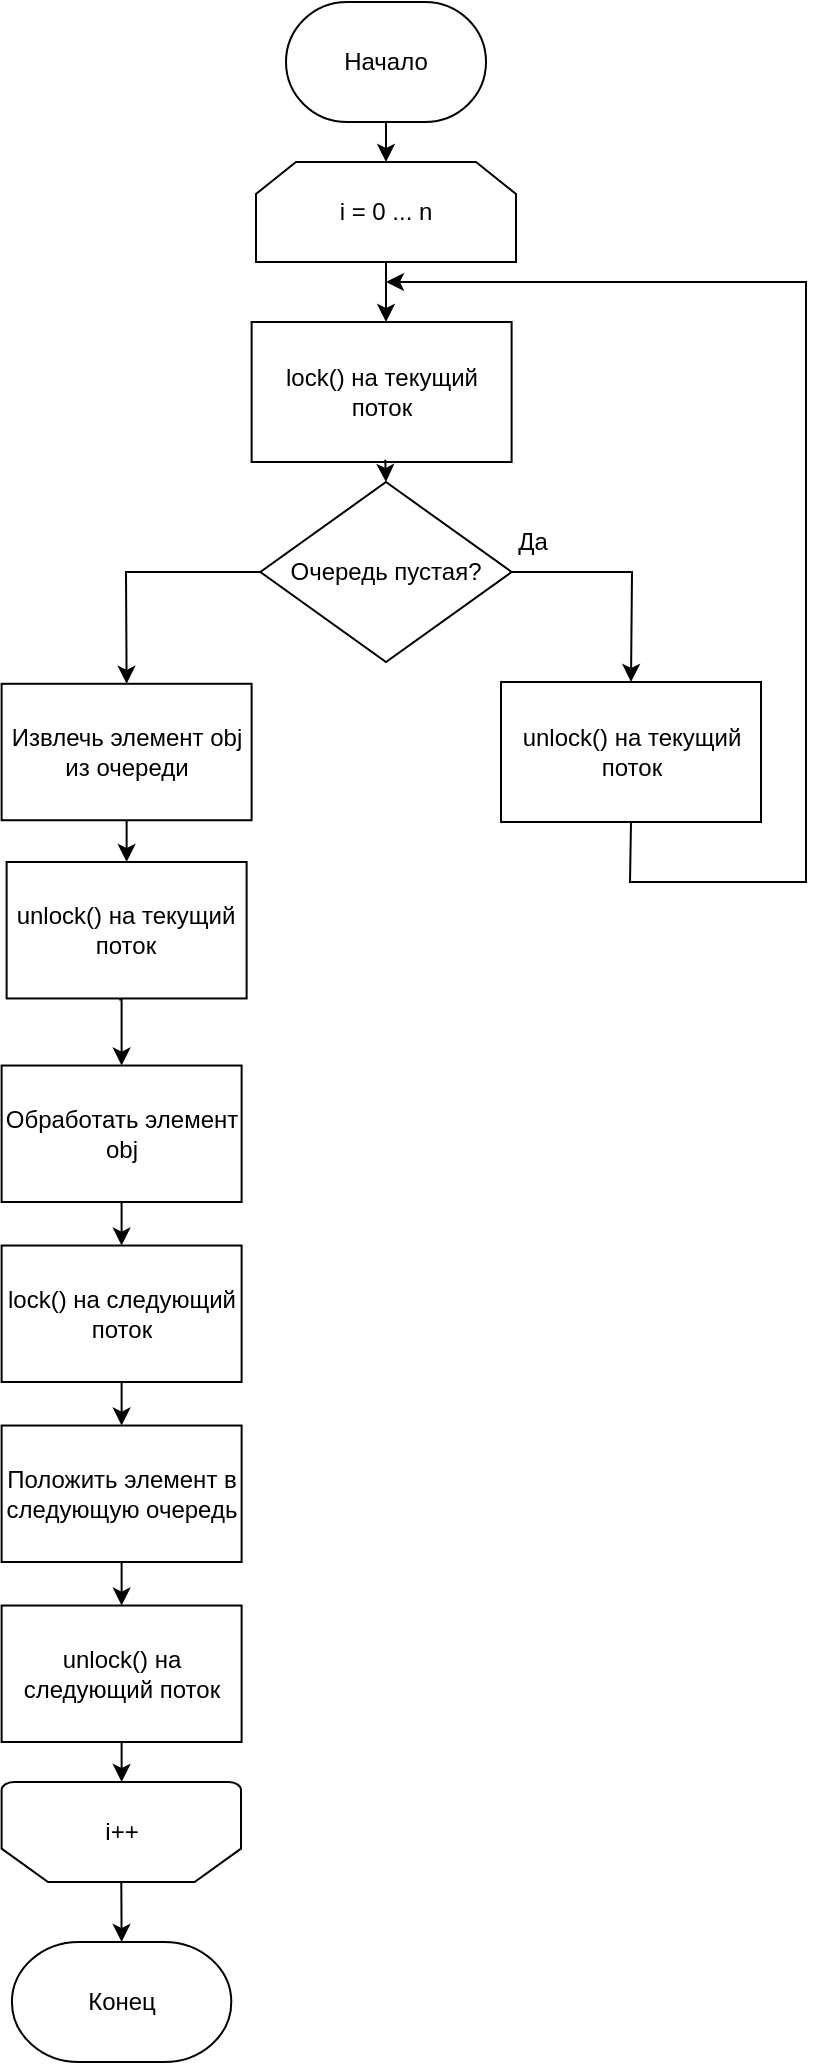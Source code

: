 <mxfile version="15.7.3" type="device"><diagram id="Wb2BBjr3Dzr1t_G7d8gv" name="Page-1"><mxGraphModel dx="3062" dy="2050" grid="1" gridSize="10" guides="1" tooltips="1" connect="1" arrows="1" fold="1" page="1" pageScale="1" pageWidth="850" pageHeight="1100" math="0" shadow="0"><root><mxCell id="0"/><mxCell id="1" parent="0"/><mxCell id="abtwpxzCW47OpBbO4u5y-4" style="edgeStyle=orthogonalEdgeStyle;rounded=0;orthogonalLoop=1;jettySize=auto;html=1;exitX=0.5;exitY=1;exitDx=0;exitDy=0;exitPerimeter=0;entryX=0.5;entryY=0;entryDx=0;entryDy=0;strokeWidth=1;" parent="1" source="abtwpxzCW47OpBbO4u5y-1" edge="1"><mxGeometry relative="1" as="geometry"><mxPoint x="110.0" y="120" as="targetPoint"/></mxGeometry></mxCell><mxCell id="abtwpxzCW47OpBbO4u5y-1" value="Начало" style="strokeWidth=1;html=1;shape=mxgraph.flowchart.terminator;whiteSpace=wrap;rounded=0;" parent="1" vertex="1"><mxGeometry x="60" y="40" width="100" height="60" as="geometry"/></mxCell><mxCell id="abtwpxzCW47OpBbO4u5y-2" value="unlock() на текущий поток" style="rounded=0;whiteSpace=wrap;html=1;absoluteArcSize=1;arcSize=14;strokeWidth=1;" parent="1" vertex="1"><mxGeometry x="167.5" y="380" width="130" height="70" as="geometry"/></mxCell><mxCell id="abtwpxzCW47OpBbO4u5y-7" value="Да" style="text;html=1;align=center;verticalAlign=middle;resizable=0;points=[];autosize=1;strokeWidth=1;" parent="1" vertex="1"><mxGeometry x="167.5" y="300" width="30" height="20" as="geometry"/></mxCell><mxCell id="abtwpxzCW47OpBbO4u5y-11" value="lock() на текущий поток" style="rounded=0;whiteSpace=wrap;html=1;absoluteArcSize=1;arcSize=14;strokeWidth=1;" parent="1" vertex="1"><mxGeometry x="42.81" y="200" width="130" height="70" as="geometry"/></mxCell><mxCell id="abtwpxzCW47OpBbO4u5y-13" value="Очередь пустая?" style="strokeWidth=1;html=1;shape=mxgraph.flowchart.decision;whiteSpace=wrap;" parent="1" vertex="1"><mxGeometry x="47.18" y="280" width="125.63" height="90" as="geometry"/></mxCell><mxCell id="WVJnyufsJOH9yGscEznF-1" value="i = 0 ... n" style="shape=loopLimit;whiteSpace=wrap;html=1;strokeWidth=1;" parent="1" vertex="1"><mxGeometry x="45" y="120" width="130" height="50" as="geometry"/></mxCell><mxCell id="WVJnyufsJOH9yGscEznF-2" value="" style="endArrow=classic;html=1;rounded=0;strokeWidth=1;exitX=1;exitY=0.5;exitDx=0;exitDy=0;exitPerimeter=0;entryX=0.5;entryY=0;entryDx=0;entryDy=0;" parent="1" source="abtwpxzCW47OpBbO4u5y-13" target="abtwpxzCW47OpBbO4u5y-2" edge="1"><mxGeometry width="50" height="50" relative="1" as="geometry"><mxPoint x="230" y="340" as="sourcePoint"/><mxPoint x="250" y="320" as="targetPoint"/><Array as="points"><mxPoint x="233" y="325"/></Array></mxGeometry></mxCell><mxCell id="WVJnyufsJOH9yGscEznF-4" value="" style="endArrow=classic;html=1;rounded=0;strokeWidth=1;exitX=0.5;exitY=1;exitDx=0;exitDy=0;" parent="1" source="WVJnyufsJOH9yGscEznF-1" edge="1"><mxGeometry width="50" height="50" relative="1" as="geometry"><mxPoint x="-20" y="240" as="sourcePoint"/><mxPoint x="110" y="200" as="targetPoint"/></mxGeometry></mxCell><mxCell id="WVJnyufsJOH9yGscEznF-5" value="" style="endArrow=classic;html=1;rounded=0;strokeWidth=1;exitX=0.514;exitY=0.984;exitDx=0;exitDy=0;entryX=0.5;entryY=0;entryDx=0;entryDy=0;entryPerimeter=0;exitPerimeter=0;" parent="1" source="abtwpxzCW47OpBbO4u5y-11" target="abtwpxzCW47OpBbO4u5y-13" edge="1"><mxGeometry width="50" height="50" relative="1" as="geometry"><mxPoint x="120" y="300" as="sourcePoint"/><mxPoint x="170" y="250" as="targetPoint"/></mxGeometry></mxCell><mxCell id="WVJnyufsJOH9yGscEznF-6" value="" style="endArrow=classic;html=1;rounded=0;strokeWidth=1;exitX=0.5;exitY=1;exitDx=0;exitDy=0;" parent="1" source="abtwpxzCW47OpBbO4u5y-2" edge="1"><mxGeometry width="50" height="50" relative="1" as="geometry"><mxPoint x="250" y="520" as="sourcePoint"/><mxPoint x="110" y="180" as="targetPoint"/><Array as="points"><mxPoint x="232" y="480"/><mxPoint x="280" y="480"/><mxPoint x="320" y="480"/><mxPoint x="320" y="180"/></Array></mxGeometry></mxCell><mxCell id="WVJnyufsJOH9yGscEznF-9" style="edgeStyle=orthogonalEdgeStyle;rounded=0;orthogonalLoop=1;jettySize=auto;html=1;exitX=0.5;exitY=1;exitDx=0;exitDy=0;entryX=0.5;entryY=0;entryDx=0;entryDy=0;strokeWidth=1;" parent="1" source="WVJnyufsJOH9yGscEznF-10" target="WVJnyufsJOH9yGscEznF-20" edge="1"><mxGeometry relative="1" as="geometry"/></mxCell><mxCell id="WVJnyufsJOH9yGscEznF-10" value="Извлечь элемент obj из очереди" style="rounded=0;whiteSpace=wrap;html=1;absoluteArcSize=1;arcSize=14;strokeWidth=1;" parent="1" vertex="1"><mxGeometry x="-82.19" y="380.89" width="125" height="68.23" as="geometry"/></mxCell><mxCell id="WVJnyufsJOH9yGscEznF-11" style="edgeStyle=orthogonalEdgeStyle;rounded=0;orthogonalLoop=1;jettySize=auto;html=1;exitX=0.5;exitY=1;exitDx=0;exitDy=0;strokeWidth=1;" parent="1" source="WVJnyufsJOH9yGscEznF-12" target="WVJnyufsJOH9yGscEznF-14" edge="1"><mxGeometry relative="1" as="geometry"/></mxCell><mxCell id="WVJnyufsJOH9yGscEznF-12" value="Обработать элемент&lt;br&gt;obj" style="rounded=0;whiteSpace=wrap;html=1;absoluteArcSize=1;arcSize=14;strokeWidth=1;" parent="1" vertex="1"><mxGeometry x="-82.19" y="571.77" width="120" height="68.23" as="geometry"/></mxCell><mxCell id="WVJnyufsJOH9yGscEznF-13" style="edgeStyle=orthogonalEdgeStyle;rounded=0;orthogonalLoop=1;jettySize=auto;html=1;exitX=0.5;exitY=1;exitDx=0;exitDy=0;entryX=0.5;entryY=0;entryDx=0;entryDy=0;strokeWidth=1;" parent="1" source="WVJnyufsJOH9yGscEznF-14" target="WVJnyufsJOH9yGscEznF-16" edge="1"><mxGeometry relative="1" as="geometry"/></mxCell><mxCell id="WVJnyufsJOH9yGscEznF-14" value="lock() на следующий поток" style="rounded=0;whiteSpace=wrap;html=1;absoluteArcSize=1;arcSize=14;strokeWidth=1;" parent="1" vertex="1"><mxGeometry x="-82.19" y="661.77" width="120" height="68.23" as="geometry"/></mxCell><mxCell id="WVJnyufsJOH9yGscEznF-15" style="edgeStyle=orthogonalEdgeStyle;rounded=0;orthogonalLoop=1;jettySize=auto;html=1;exitX=0.5;exitY=1;exitDx=0;exitDy=0;entryX=0.5;entryY=0;entryDx=0;entryDy=0;strokeWidth=1;" parent="1" source="WVJnyufsJOH9yGscEznF-16" target="WVJnyufsJOH9yGscEznF-18" edge="1"><mxGeometry relative="1" as="geometry"/></mxCell><mxCell id="WVJnyufsJOH9yGscEznF-16" value="Положить элемент в следующую очередь" style="rounded=0;whiteSpace=wrap;html=1;absoluteArcSize=1;arcSize=14;strokeWidth=1;" parent="1" vertex="1"><mxGeometry x="-82.19" y="751.77" width="120" height="68.23" as="geometry"/></mxCell><mxCell id="WVJnyufsJOH9yGscEznF-17" style="edgeStyle=orthogonalEdgeStyle;rounded=0;orthogonalLoop=1;jettySize=auto;html=1;exitX=0.5;exitY=1;exitDx=0;exitDy=0;entryX=0.5;entryY=0;entryDx=0;entryDy=0;strokeWidth=1;" parent="1" source="WVJnyufsJOH9yGscEznF-18" edge="1"><mxGeometry relative="1" as="geometry"><mxPoint x="-22.19" y="930" as="targetPoint"/></mxGeometry></mxCell><mxCell id="WVJnyufsJOH9yGscEznF-18" value="unlock() на следующий поток" style="rounded=0;whiteSpace=wrap;html=1;absoluteArcSize=1;arcSize=14;strokeWidth=1;" parent="1" vertex="1"><mxGeometry x="-82.19" y="841.77" width="120" height="68.23" as="geometry"/></mxCell><mxCell id="WVJnyufsJOH9yGscEznF-19" style="edgeStyle=orthogonalEdgeStyle;rounded=0;orthogonalLoop=1;jettySize=auto;html=1;exitX=0.469;exitY=1.008;exitDx=0;exitDy=0;entryX=0.5;entryY=0;entryDx=0;entryDy=0;exitPerimeter=0;strokeWidth=1;" parent="1" source="WVJnyufsJOH9yGscEznF-20" target="WVJnyufsJOH9yGscEznF-12" edge="1"><mxGeometry relative="1" as="geometry"><mxPoint x="-19.69" y="560" as="sourcePoint"/></mxGeometry></mxCell><mxCell id="WVJnyufsJOH9yGscEznF-20" value="unlock() на текущий поток" style="rounded=0;whiteSpace=wrap;html=1;absoluteArcSize=1;arcSize=14;strokeWidth=1;" parent="1" vertex="1"><mxGeometry x="-79.69" y="470" width="120" height="68.23" as="geometry"/></mxCell><mxCell id="WVJnyufsJOH9yGscEznF-21" value="" style="endArrow=classic;html=1;rounded=0;strokeWidth=1;exitX=0;exitY=0.5;exitDx=0;exitDy=0;exitPerimeter=0;entryX=0.5;entryY=0;entryDx=0;entryDy=0;" parent="1" source="abtwpxzCW47OpBbO4u5y-13" target="WVJnyufsJOH9yGscEznF-10" edge="1"><mxGeometry width="50" height="50" relative="1" as="geometry"><mxPoint y="360" as="sourcePoint"/><mxPoint x="50" y="310" as="targetPoint"/><Array as="points"><mxPoint x="-20" y="325"/></Array></mxGeometry></mxCell><mxCell id="WVJnyufsJOH9yGscEznF-23" value="i++" style="strokeWidth=1;html=1;shape=mxgraph.flowchart.loop_limit;whiteSpace=wrap;direction=west;" parent="1" vertex="1"><mxGeometry x="-82.19" y="930" width="119.69" height="50" as="geometry"/></mxCell><mxCell id="W19sfAqK1Muk-gGahNn4-1" value="Конец" style="strokeWidth=1;html=1;shape=mxgraph.flowchart.terminator;whiteSpace=wrap;rounded=0;" vertex="1" parent="1"><mxGeometry x="-77.04" y="1010" width="109.69" height="60" as="geometry"/></mxCell><mxCell id="W19sfAqK1Muk-gGahNn4-2" value="" style="endArrow=classic;html=1;rounded=0;exitX=0.5;exitY=0;exitDx=0;exitDy=0;exitPerimeter=0;entryX=0.5;entryY=0;entryDx=0;entryDy=0;entryPerimeter=0;" edge="1" parent="1" source="WVJnyufsJOH9yGscEznF-23" target="W19sfAqK1Muk-gGahNn4-1"><mxGeometry width="50" height="50" relative="1" as="geometry"><mxPoint x="90" y="990" as="sourcePoint"/><mxPoint x="140" y="940" as="targetPoint"/></mxGeometry></mxCell></root></mxGraphModel></diagram></mxfile>